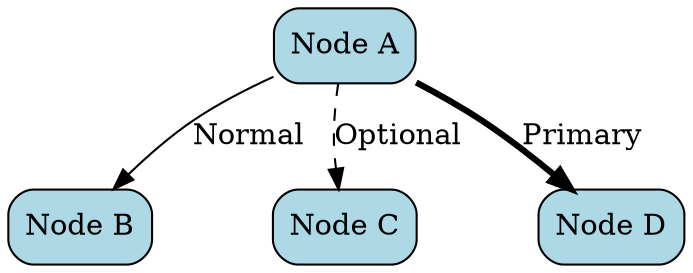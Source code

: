 
digraph EdgeStyles {
    graph [rankdir=TB, nodesep=0.8]
    node [shape=box, style="rounded,filled", fillcolor=lightblue]
    
    A [label="Node A"]
    B [label="Node B"]
    C [label="Node C"]
    D [label="Node D"]
    
    # Normal solid edge
    A -> B [label="Normal"]
    
    # Dashed: optional or weak connection
    A -> C [label="Optional", style=dashed]
    
    # Bold: strong or primary path
    A -> D [label="Primary", style=bold, penwidth=3]
}
